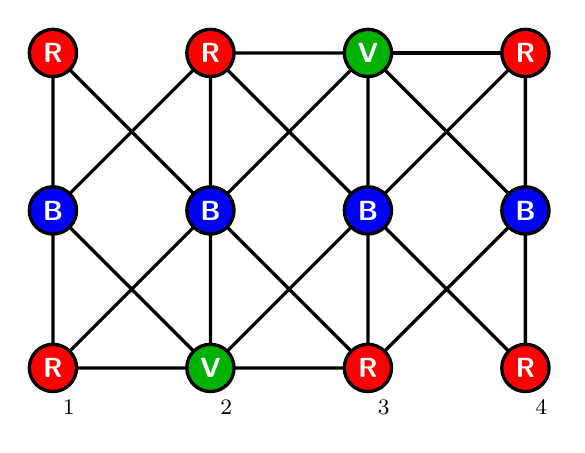 \begin{tikzpicture}[scale=2]

\usefont{U}{cmss}{bx}{n}


\tikzstyle{edge} = [draw, very thick]
\tikzstyle{vertex} = [very thick, draw,fill=white] 

\coordinate (A1) at (0,0);
\coordinate (A2) at (1,0);
\coordinate (A3) at (2,0);
\coordinate (A4) at (3,0);
\coordinate (B1) at (0,1);
\coordinate (B2) at (1,1);
\coordinate (B3) at (2,1);
\coordinate (B4) at (3,1);
\coordinate (C1) at (0,2);
\coordinate (C2) at (1,2);
\coordinate (C3) at (2,2);
\coordinate (C4) at (3,2);

\draw[edge] (A1) -- (A2) -- (A3) -- (B4) -- (A4) -- (B3) -- (C4) -- (B4) --(C3) -- (C2) -- (B3)
-- (A3) -- (B2) -- (A2) -- (B3) -- (C3) -- (B2) -- (C2) -- (B1) -- (C1) -- (B2) -- (A1) -- (B1) --(A2) ;

\draw[edge] (C4)--(C3);



\draw[vertex,fill=red] (A1) circle (0.15) node[white]{R};
\draw[vertex,fill=green!70!black] (A2) circle (0.15) node[white]{V};
\draw[vertex,fill=red] (A3) circle (0.15) node[white]{R};
\draw[vertex,fill=red] (A4) circle (0.15) node[white]{R};
\draw[vertex,fill=blue] (B1) circle (0.15) node[white]{B};
\draw[vertex,fill=blue] (B2) circle (0.15) node[white]{B};
\draw[vertex,fill=blue] (B3) circle (0.15) node[white]{B};
\draw[vertex,fill=blue] (B4) circle (0.15) node[white]{B};
\draw[vertex,fill=red] (C1) circle (0.15) node[white]{R};
\draw[vertex,fill=red] (C2) circle (0.15) node[white]{R};
\draw[vertex,fill=green!70!black] (C3) circle (0.15) node[white]{V};
\draw[vertex,fill=red] (C4) circle (0.15) node[white]{R};


\foreach \x in {1,...,4}{
  \node at (\x-0.9,-0.25) {\footnotesize$\x$};
}

\end{tikzpicture}